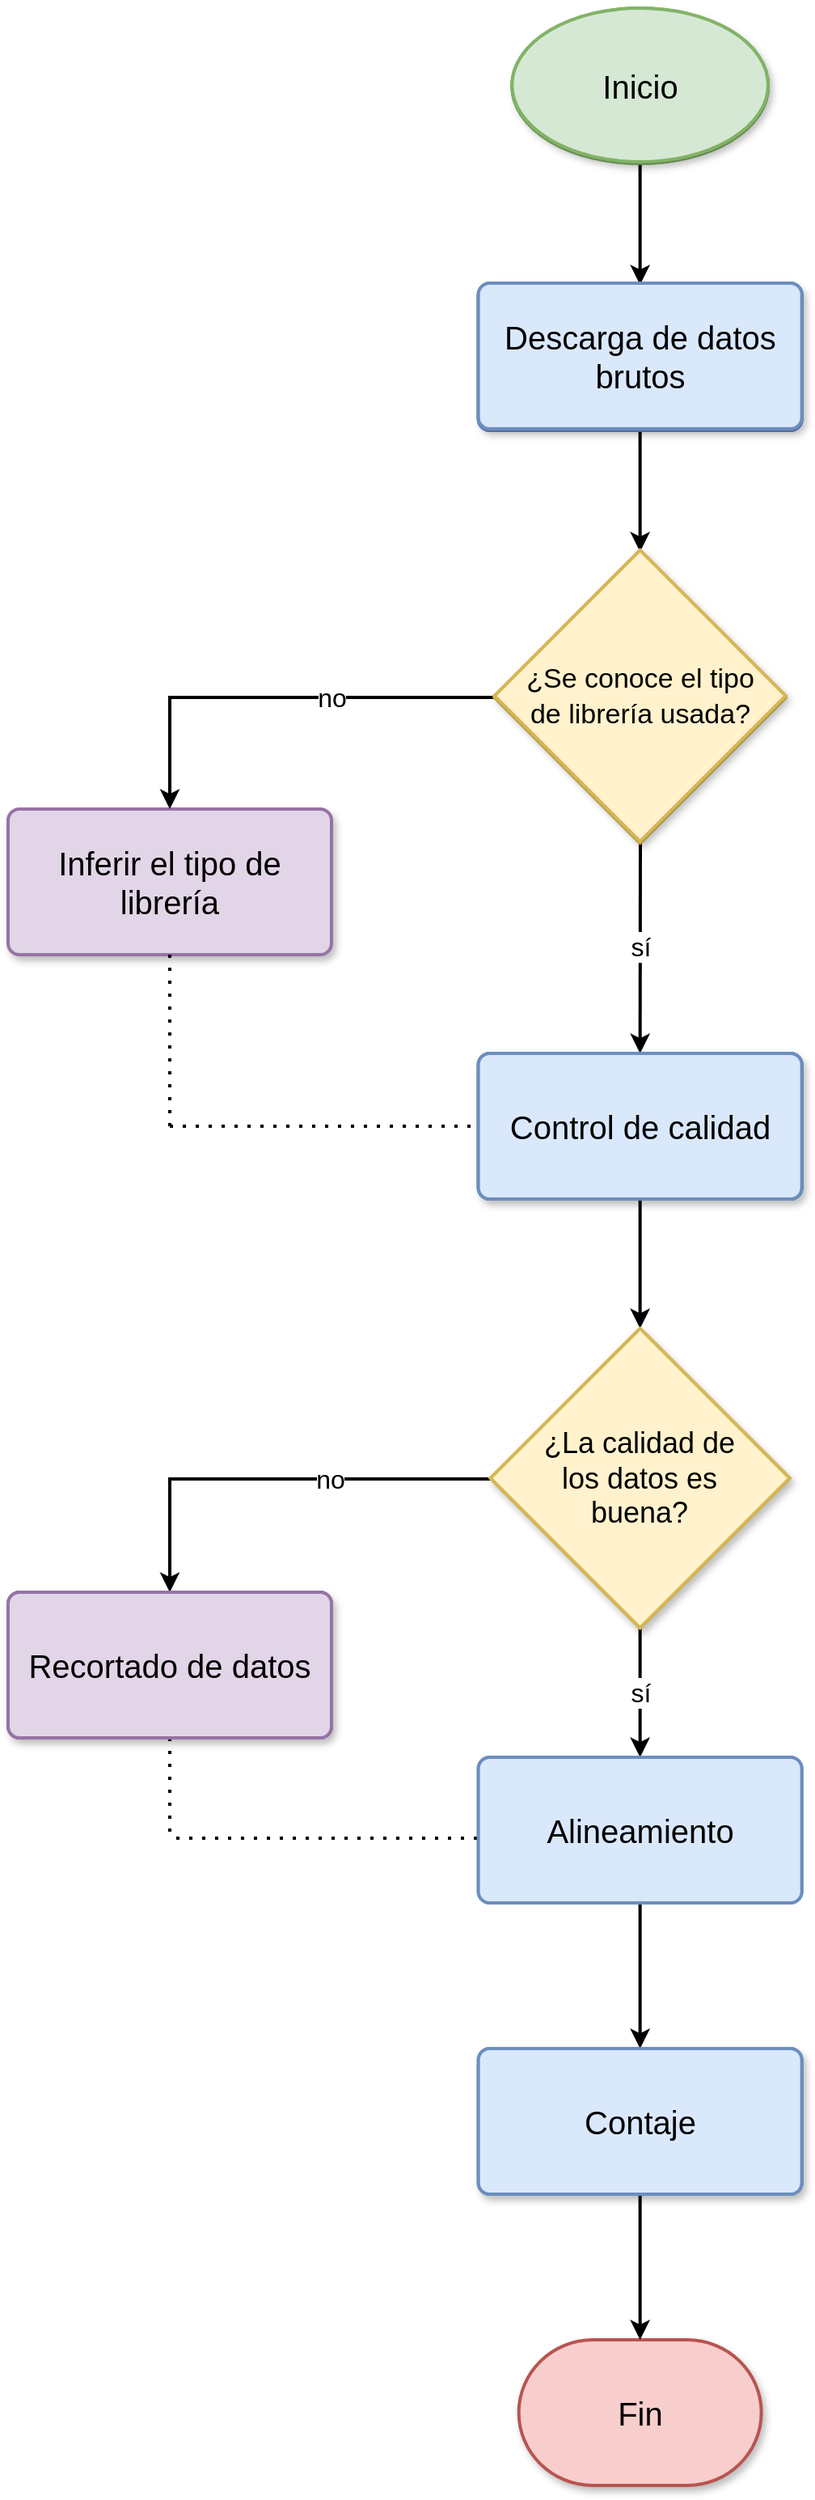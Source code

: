 <mxfile version="20.0.2" type="device"><diagram id="V8a379GLRNGkJTR585Wy" name="Page-1"><mxGraphModel dx="2846" dy="1634" grid="1" gridSize="10" guides="1" tooltips="1" connect="1" arrows="1" fold="1" page="1" pageScale="1" pageWidth="827" pageHeight="1169" math="0" shadow="0"><root><mxCell id="0"/><mxCell id="1" parent="0"/><mxCell id="LJfsoXiQ8Dz71vn4Y60E-6" value="Recortado" style="rounded=1;whiteSpace=wrap;html=1;absoluteArcSize=1;arcSize=14;strokeWidth=2;fontSize=20;fillColor=#e1d5e7;strokeColor=#9673a6;" vertex="1" parent="1"><mxGeometry x="-420" y="1048" width="200" height="90" as="geometry"/></mxCell><mxCell id="LJfsoXiQ8Dz71vn4Y60E-11" value="Inferir el tipo de&lt;br&gt;librería" style="rounded=1;whiteSpace=wrap;html=1;absoluteArcSize=1;arcSize=14;strokeWidth=2;fontSize=20;fillColor=#e1d5e7;strokeColor=#9673a6;shadow=1;sketch=0;" vertex="1" parent="1"><mxGeometry x="-420" y="564" width="200" height="90" as="geometry"/></mxCell><mxCell id="LJfsoXiQ8Dz71vn4Y60E-1" value="&lt;font style=&quot;font-size: 20px;&quot;&gt;Inicio&lt;/font&gt;" style="strokeWidth=2;html=1;shape=mxgraph.flowchart.start_1;whiteSpace=wrap;flipH=1;flipV=1;fillColor=#d5e8d4;strokeColor=#82b366;" vertex="1" parent="1"><mxGeometry x="-108.34" y="70" width="158.33" height="95" as="geometry"/></mxCell><mxCell id="LJfsoXiQ8Dz71vn4Y60E-2" value="&lt;font style=&quot;font-size: 20px;&quot;&gt;Fin&lt;/font&gt;" style="strokeWidth=2;html=1;shape=mxgraph.flowchart.terminator;whiteSpace=wrap;flipH=1;flipV=1;fillColor=#f8cecc;strokeColor=#b85450;shadow=1;" vertex="1" parent="1"><mxGeometry x="-104.175" y="1510" width="150" height="90" as="geometry"/></mxCell><mxCell id="LJfsoXiQ8Dz71vn4Y60E-29" value="sí" style="edgeStyle=orthogonalEdgeStyle;rounded=0;orthogonalLoop=1;jettySize=auto;html=1;fontSize=16;strokeWidth=2;" edge="1" parent="1" source="LJfsoXiQ8Dz71vn4Y60E-3" target="LJfsoXiQ8Dz71vn4Y60E-12"><mxGeometry relative="1" as="geometry"/></mxCell><mxCell id="LJfsoXiQ8Dz71vn4Y60E-3" value="¿La calidad de&lt;br&gt;los datos es&lt;br&gt;buena?" style="strokeWidth=2;html=1;shape=mxgraph.flowchart.decision;whiteSpace=wrap;fontSize=18;flipH=1;flipV=1;fillColor=#fff2cc;strokeColor=#d6b656;" vertex="1" parent="1"><mxGeometry x="-121.675" y="885" width="185" height="185" as="geometry"/></mxCell><mxCell id="LJfsoXiQ8Dz71vn4Y60E-5" value="Control de calidad" style="rounded=1;whiteSpace=wrap;html=1;absoluteArcSize=1;arcSize=14;strokeWidth=2;fontSize=20;flipH=1;flipV=1;fillColor=#dae8fc;strokeColor=#6c8ebf;" vertex="1" parent="1"><mxGeometry x="-129.175" y="715" width="200" height="90" as="geometry"/></mxCell><mxCell id="LJfsoXiQ8Dz71vn4Y60E-10" value="&lt;font style=&quot;font-size: 17px;&quot;&gt;¿Se conoce el tipo &lt;br&gt;de librería usada?&lt;/font&gt;" style="strokeWidth=2;html=1;shape=mxgraph.flowchart.decision;whiteSpace=wrap;fontSize=18;flipH=1;flipV=1;fillColor=#fff2cc;strokeColor=#d6b656;" vertex="1" parent="1"><mxGeometry x="-119.175" y="405" width="180" height="180" as="geometry"/></mxCell><mxCell id="LJfsoXiQ8Dz71vn4Y60E-33" value="" style="edgeStyle=orthogonalEdgeStyle;rounded=0;orthogonalLoop=1;jettySize=auto;html=1;fontSize=16;strokeWidth=2;entryX=0.5;entryY=0;entryDx=0;entryDy=0;" edge="1" parent="1" source="LJfsoXiQ8Dz71vn4Y60E-12" target="LJfsoXiQ8Dz71vn4Y60E-34"><mxGeometry relative="1" as="geometry"><mxPoint x="-29.175" y="1335" as="targetPoint"/></mxGeometry></mxCell><mxCell id="LJfsoXiQ8Dz71vn4Y60E-12" value="Alineamiento" style="rounded=1;whiteSpace=wrap;html=1;absoluteArcSize=1;arcSize=14;strokeWidth=2;fontSize=20;flipH=1;flipV=1;fillColor=#dae8fc;strokeColor=#6c8ebf;" vertex="1" parent="1"><mxGeometry x="-129.175" y="1150" width="200" height="90" as="geometry"/></mxCell><mxCell id="LJfsoXiQ8Dz71vn4Y60E-15" value="Descarga de datos&lt;br&gt;brutos" style="rounded=1;whiteSpace=wrap;html=1;absoluteArcSize=1;arcSize=14;strokeWidth=2;fontSize=20;flipH=1;flipV=1;fillColor=#dae8fc;strokeColor=#6c8ebf;" vertex="1" parent="1"><mxGeometry x="-129.175" y="240" width="200" height="90" as="geometry"/></mxCell><mxCell id="LJfsoXiQ8Dz71vn4Y60E-16" value="" style="endArrow=classic;html=1;rounded=0;fontSize=16;exitX=0.5;exitY=0;exitDx=0;exitDy=0;exitPerimeter=0;strokeWidth=2;" edge="1" parent="1" source="LJfsoXiQ8Dz71vn4Y60E-1" target="LJfsoXiQ8Dz71vn4Y60E-15"><mxGeometry width="50" height="50" relative="1" as="geometry"><mxPoint x="100" y="930" as="sourcePoint"/><mxPoint x="150" y="880" as="targetPoint"/></mxGeometry></mxCell><mxCell id="LJfsoXiQ8Dz71vn4Y60E-17" value="sí" style="endArrow=classic;html=1;rounded=0;fontSize=16;strokeWidth=2;entryX=0.5;entryY=0;entryDx=0;entryDy=0;" edge="1" parent="1" target="LJfsoXiQ8Dz71vn4Y60E-5"><mxGeometry width="50" height="50" relative="1" as="geometry"><mxPoint x="-29" y="584" as="sourcePoint"/><mxPoint x="-29" y="710" as="targetPoint"/></mxGeometry></mxCell><mxCell id="LJfsoXiQ8Dz71vn4Y60E-19" value="" style="endArrow=classic;html=1;rounded=0;fontSize=16;strokeWidth=2;entryX=0.5;entryY=0;entryDx=0;entryDy=0;" edge="1" parent="1" target="LJfsoXiQ8Dz71vn4Y60E-11"><mxGeometry width="50" height="50" relative="1" as="geometry"><mxPoint x="-320" y="494" as="sourcePoint"/><mxPoint x="150" y="534" as="targetPoint"/></mxGeometry></mxCell><mxCell id="LJfsoXiQ8Dz71vn4Y60E-20" value="no" style="endArrow=none;html=1;rounded=0;fontSize=16;strokeWidth=2;exitX=1;exitY=0.5;exitDx=0;exitDy=0;exitPerimeter=0;" edge="1" parent="1" source="LJfsoXiQ8Dz71vn4Y60E-10"><mxGeometry width="50" height="50" relative="1" as="geometry"><mxPoint x="100" y="580" as="sourcePoint"/><mxPoint x="-320" y="495" as="targetPoint"/></mxGeometry></mxCell><mxCell id="LJfsoXiQ8Dz71vn4Y60E-21" value="" style="endArrow=classic;html=1;rounded=0;fontSize=16;strokeWidth=2;exitX=0.5;exitY=1;exitDx=0;exitDy=0;entryX=0.5;entryY=1;entryDx=0;entryDy=0;entryPerimeter=0;" edge="1" parent="1" source="LJfsoXiQ8Dz71vn4Y60E-5" target="LJfsoXiQ8Dz71vn4Y60E-3"><mxGeometry width="50" height="50" relative="1" as="geometry"><mxPoint x="-100" y="845" as="sourcePoint"/><mxPoint x="-50" y="795" as="targetPoint"/></mxGeometry></mxCell><mxCell id="LJfsoXiQ8Dz71vn4Y60E-22" value="" style="endArrow=classic;html=1;rounded=0;fontSize=16;strokeWidth=2;exitX=0.5;exitY=1;exitDx=0;exitDy=0;entryX=0.5;entryY=1;entryDx=0;entryDy=0;entryPerimeter=0;" edge="1" parent="1" source="LJfsoXiQ8Dz71vn4Y60E-15" target="LJfsoXiQ8Dz71vn4Y60E-10"><mxGeometry width="50" height="50" relative="1" as="geometry"><mxPoint x="-100" y="590" as="sourcePoint"/><mxPoint x="-50" y="540" as="targetPoint"/></mxGeometry></mxCell><mxCell id="LJfsoXiQ8Dz71vn4Y60E-24" value="" style="endArrow=none;dashed=1;html=1;dashPattern=1 3;strokeWidth=2;rounded=0;fontSize=16;entryX=0.5;entryY=1;entryDx=0;entryDy=0;" edge="1" parent="1" target="LJfsoXiQ8Dz71vn4Y60E-11"><mxGeometry width="50" height="50" relative="1" as="geometry"><mxPoint x="-320" y="760" as="sourcePoint"/><mxPoint x="-270" y="700" as="targetPoint"/></mxGeometry></mxCell><mxCell id="LJfsoXiQ8Dz71vn4Y60E-26" value="" style="endArrow=none;dashed=1;html=1;dashPattern=1 3;strokeWidth=2;rounded=0;fontSize=16;entryX=0;entryY=0.5;entryDx=0;entryDy=0;" edge="1" parent="1" target="LJfsoXiQ8Dz71vn4Y60E-5"><mxGeometry width="50" height="50" relative="1" as="geometry"><mxPoint x="-320" y="760" as="sourcePoint"/><mxPoint x="-150" y="770" as="targetPoint"/></mxGeometry></mxCell><mxCell id="LJfsoXiQ8Dz71vn4Y60E-27" value="no" style="endArrow=none;html=1;rounded=0;fontSize=16;strokeWidth=2;" edge="1" parent="1"><mxGeometry width="50" height="50" relative="1" as="geometry"><mxPoint x="-320" y="978" as="sourcePoint"/><mxPoint x="-122" y="978" as="targetPoint"/></mxGeometry></mxCell><mxCell id="LJfsoXiQ8Dz71vn4Y60E-28" value="" style="endArrow=classic;html=1;rounded=0;fontSize=16;strokeWidth=2;entryX=0.5;entryY=0;entryDx=0;entryDy=0;" edge="1" parent="1" target="LJfsoXiQ8Dz71vn4Y60E-6"><mxGeometry width="50" height="50" relative="1" as="geometry"><mxPoint x="-320" y="977" as="sourcePoint"/><mxPoint x="-320" y="1045" as="targetPoint"/></mxGeometry></mxCell><mxCell id="LJfsoXiQ8Dz71vn4Y60E-30" value="" style="endArrow=none;dashed=1;html=1;dashPattern=1 3;strokeWidth=2;rounded=0;fontSize=16;" edge="1" parent="1"><mxGeometry width="50" height="50" relative="1" as="geometry"><mxPoint x="-130" y="1200" as="sourcePoint"/><mxPoint x="-320" y="1200" as="targetPoint"/></mxGeometry></mxCell><mxCell id="LJfsoXiQ8Dz71vn4Y60E-31" value="" style="endArrow=none;dashed=1;html=1;dashPattern=1 3;strokeWidth=2;rounded=0;fontSize=16;exitX=0.5;exitY=1;exitDx=0;exitDy=0;" edge="1" parent="1" source="LJfsoXiQ8Dz71vn4Y60E-6"><mxGeometry width="50" height="50" relative="1" as="geometry"><mxPoint x="-160" y="1110" as="sourcePoint"/><mxPoint x="-320" y="1200" as="targetPoint"/></mxGeometry></mxCell><mxCell id="LJfsoXiQ8Dz71vn4Y60E-35" value="" style="edgeStyle=orthogonalEdgeStyle;rounded=0;orthogonalLoop=1;jettySize=auto;html=1;fontSize=16;strokeWidth=2;" edge="1" parent="1" source="LJfsoXiQ8Dz71vn4Y60E-34" target="LJfsoXiQ8Dz71vn4Y60E-2"><mxGeometry relative="1" as="geometry"/></mxCell><mxCell id="LJfsoXiQ8Dz71vn4Y60E-34" value="Contaje" style="rounded=1;whiteSpace=wrap;html=1;absoluteArcSize=1;arcSize=14;strokeWidth=2;fontSize=20;flipH=1;flipV=1;fillColor=#dae8fc;strokeColor=#6c8ebf;" vertex="1" parent="1"><mxGeometry x="-129.175" y="1330" width="200" height="90" as="geometry"/></mxCell><mxCell id="LJfsoXiQ8Dz71vn4Y60E-37" value="&lt;font style=&quot;font-size: 20px;&quot;&gt;Inicio&lt;/font&gt;" style="strokeWidth=2;html=1;shape=mxgraph.flowchart.start_1;whiteSpace=wrap;flipH=1;flipV=1;fillColor=#d5e8d4;strokeColor=#82b366;" vertex="1" parent="1"><mxGeometry x="-108.34" y="70" width="158.33" height="95" as="geometry"/></mxCell><mxCell id="LJfsoXiQ8Dz71vn4Y60E-38" value="Descarga de datos&lt;br&gt;brutos" style="rounded=1;whiteSpace=wrap;html=1;absoluteArcSize=1;arcSize=14;strokeWidth=2;fontSize=20;flipH=1;flipV=1;fillColor=#dae8fc;strokeColor=#6c8ebf;" vertex="1" parent="1"><mxGeometry x="-129.175" y="240" width="200" height="90" as="geometry"/></mxCell><mxCell id="LJfsoXiQ8Dz71vn4Y60E-39" value="&lt;font style=&quot;font-size: 17px;&quot;&gt;¿Se conoce el tipo &lt;br&gt;de librería usada?&lt;/font&gt;" style="strokeWidth=2;html=1;shape=mxgraph.flowchart.decision;whiteSpace=wrap;fontSize=18;flipH=1;flipV=1;fillColor=#fff2cc;strokeColor=#d6b656;" vertex="1" parent="1"><mxGeometry x="-119.175" y="405" width="180" height="180" as="geometry"/></mxCell><mxCell id="LJfsoXiQ8Dz71vn4Y60E-40" value="Control de calidad" style="rounded=1;whiteSpace=wrap;html=1;absoluteArcSize=1;arcSize=14;strokeWidth=2;fontSize=20;flipH=1;flipV=1;fillColor=#dae8fc;strokeColor=#6c8ebf;" vertex="1" parent="1"><mxGeometry x="-129.175" y="715" width="200" height="90" as="geometry"/></mxCell><mxCell id="LJfsoXiQ8Dz71vn4Y60E-41" value="¿La calidad de&lt;br&gt;los datos es&lt;br&gt;buena?" style="strokeWidth=2;html=1;shape=mxgraph.flowchart.decision;whiteSpace=wrap;fontSize=18;flipH=1;flipV=1;fillColor=#fff2cc;strokeColor=#d6b656;" vertex="1" parent="1"><mxGeometry x="-121.675" y="885" width="185" height="185" as="geometry"/></mxCell><mxCell id="LJfsoXiQ8Dz71vn4Y60E-42" value="Alineamiento" style="rounded=1;whiteSpace=wrap;html=1;absoluteArcSize=1;arcSize=14;strokeWidth=2;fontSize=20;flipH=1;flipV=1;fillColor=#dae8fc;strokeColor=#6c8ebf;" vertex="1" parent="1"><mxGeometry x="-129.175" y="1150" width="200" height="90" as="geometry"/></mxCell><mxCell id="LJfsoXiQ8Dz71vn4Y60E-43" value="Contaje" style="rounded=1;whiteSpace=wrap;html=1;absoluteArcSize=1;arcSize=14;strokeWidth=2;fontSize=20;flipH=1;flipV=1;fillColor=#dae8fc;strokeColor=#6c8ebf;shadow=1;" vertex="1" parent="1"><mxGeometry x="-129.175" y="1330" width="200" height="90" as="geometry"/></mxCell><mxCell id="LJfsoXiQ8Dz71vn4Y60E-44" value="&lt;font style=&quot;font-size: 20px;&quot;&gt;Inicio&lt;/font&gt;" style="strokeWidth=2;html=1;shape=mxgraph.flowchart.start_1;whiteSpace=wrap;flipH=1;flipV=1;fillColor=#d5e8d4;strokeColor=#82b366;" vertex="1" parent="1"><mxGeometry x="-108.34" y="69" width="158.33" height="95" as="geometry"/></mxCell><mxCell id="LJfsoXiQ8Dz71vn4Y60E-45" value="Descarga de datos&lt;br&gt;brutos" style="rounded=1;whiteSpace=wrap;html=1;absoluteArcSize=1;arcSize=14;strokeWidth=2;fontSize=20;flipH=1;flipV=1;fillColor=#dae8fc;strokeColor=#6c8ebf;" vertex="1" parent="1"><mxGeometry x="-129.175" y="239" width="200" height="90" as="geometry"/></mxCell><mxCell id="LJfsoXiQ8Dz71vn4Y60E-46" value="&lt;font style=&quot;font-size: 17px;&quot;&gt;¿Se conoce el tipo &lt;br&gt;de librería usada?&lt;/font&gt;" style="strokeWidth=2;html=1;shape=mxgraph.flowchart.decision;whiteSpace=wrap;fontSize=18;flipH=1;flipV=1;fillColor=#fff2cc;strokeColor=#d6b656;" vertex="1" parent="1"><mxGeometry x="-119.175" y="404" width="180" height="180" as="geometry"/></mxCell><mxCell id="LJfsoXiQ8Dz71vn4Y60E-47" value="&lt;font style=&quot;font-size: 20px;&quot;&gt;Inicio&lt;/font&gt;" style="strokeWidth=2;html=1;shape=mxgraph.flowchart.start_1;whiteSpace=wrap;flipH=1;flipV=1;fillColor=#d5e8d4;strokeColor=#82b366;shadow=1;sketch=0;" vertex="1" parent="1"><mxGeometry x="-108.34" y="69" width="158.33" height="95" as="geometry"/></mxCell><mxCell id="LJfsoXiQ8Dz71vn4Y60E-48" value="Descarga de datos&lt;br&gt;brutos" style="rounded=1;whiteSpace=wrap;html=1;absoluteArcSize=1;arcSize=14;strokeWidth=2;fontSize=20;flipH=1;flipV=1;fillColor=#dae8fc;strokeColor=#6c8ebf;shadow=1;" vertex="1" parent="1"><mxGeometry x="-129.175" y="239" width="200" height="90" as="geometry"/></mxCell><mxCell id="LJfsoXiQ8Dz71vn4Y60E-49" value="&lt;font style=&quot;font-size: 17px;&quot;&gt;¿Se conoce el tipo &lt;br&gt;de librería usada?&lt;/font&gt;" style="strokeWidth=2;html=1;shape=mxgraph.flowchart.decision;whiteSpace=wrap;fontSize=18;flipH=1;flipV=1;fillColor=#fff2cc;strokeColor=#d6b656;shadow=1;" vertex="1" parent="1"><mxGeometry x="-119.175" y="404" width="180" height="180" as="geometry"/></mxCell><mxCell id="LJfsoXiQ8Dz71vn4Y60E-50" value="Control de calidad" style="rounded=1;whiteSpace=wrap;html=1;absoluteArcSize=1;arcSize=14;strokeWidth=2;fontSize=20;flipH=1;flipV=1;fillColor=#dae8fc;strokeColor=#6c8ebf;shadow=1;" vertex="1" parent="1"><mxGeometry x="-129.175" y="715" width="200" height="90" as="geometry"/></mxCell><mxCell id="LJfsoXiQ8Dz71vn4Y60E-51" value="¿La calidad de&lt;br&gt;los datos es&lt;br&gt;buena?" style="strokeWidth=2;html=1;shape=mxgraph.flowchart.decision;whiteSpace=wrap;fontSize=18;flipH=1;flipV=1;fillColor=#fff2cc;strokeColor=#d6b656;shadow=1;" vertex="1" parent="1"><mxGeometry x="-121.675" y="885" width="185" height="185" as="geometry"/></mxCell><mxCell id="LJfsoXiQ8Dz71vn4Y60E-52" value="Recortado de datos" style="rounded=1;whiteSpace=wrap;html=1;absoluteArcSize=1;arcSize=14;strokeWidth=2;fontSize=20;fillColor=#e1d5e7;strokeColor=#9673a6;shadow=1;" vertex="1" parent="1"><mxGeometry x="-420" y="1048" width="200" height="90" as="geometry"/></mxCell></root></mxGraphModel></diagram></mxfile>